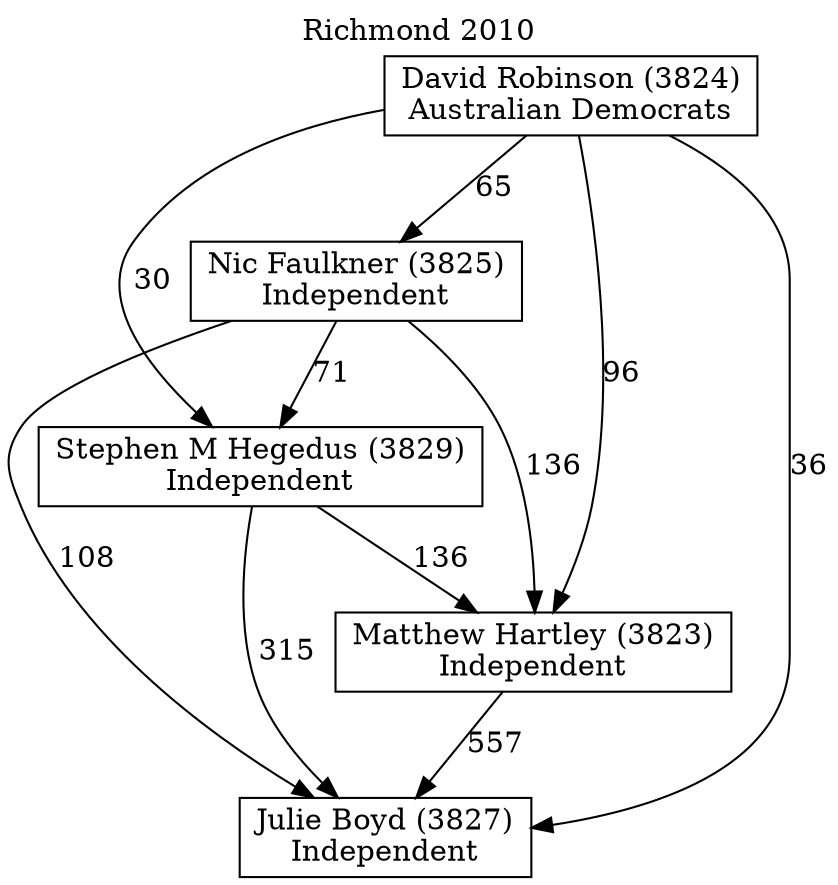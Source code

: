 // House preference flow
digraph "Julie Boyd (3827)_Richmond_2010" {
	graph [label="Richmond 2010" labelloc=t mclimit=10]
	node [shape=box]
	"Julie Boyd (3827)" [label="Julie Boyd (3827)
Independent"]
	"Matthew Hartley (3823)" [label="Matthew Hartley (3823)
Independent"]
	"Stephen M Hegedus (3829)" [label="Stephen M Hegedus (3829)
Independent"]
	"Nic Faulkner (3825)" [label="Nic Faulkner (3825)
Independent"]
	"David Robinson (3824)" [label="David Robinson (3824)
Australian Democrats"]
	"Matthew Hartley (3823)" -> "Julie Boyd (3827)" [label=557]
	"Stephen M Hegedus (3829)" -> "Matthew Hartley (3823)" [label=136]
	"Nic Faulkner (3825)" -> "Stephen M Hegedus (3829)" [label=71]
	"David Robinson (3824)" -> "Nic Faulkner (3825)" [label=65]
	"Stephen M Hegedus (3829)" -> "Julie Boyd (3827)" [label=315]
	"Nic Faulkner (3825)" -> "Julie Boyd (3827)" [label=108]
	"David Robinson (3824)" -> "Julie Boyd (3827)" [label=36]
	"David Robinson (3824)" -> "Stephen M Hegedus (3829)" [label=30]
	"Nic Faulkner (3825)" -> "Matthew Hartley (3823)" [label=136]
	"David Robinson (3824)" -> "Matthew Hartley (3823)" [label=96]
}
